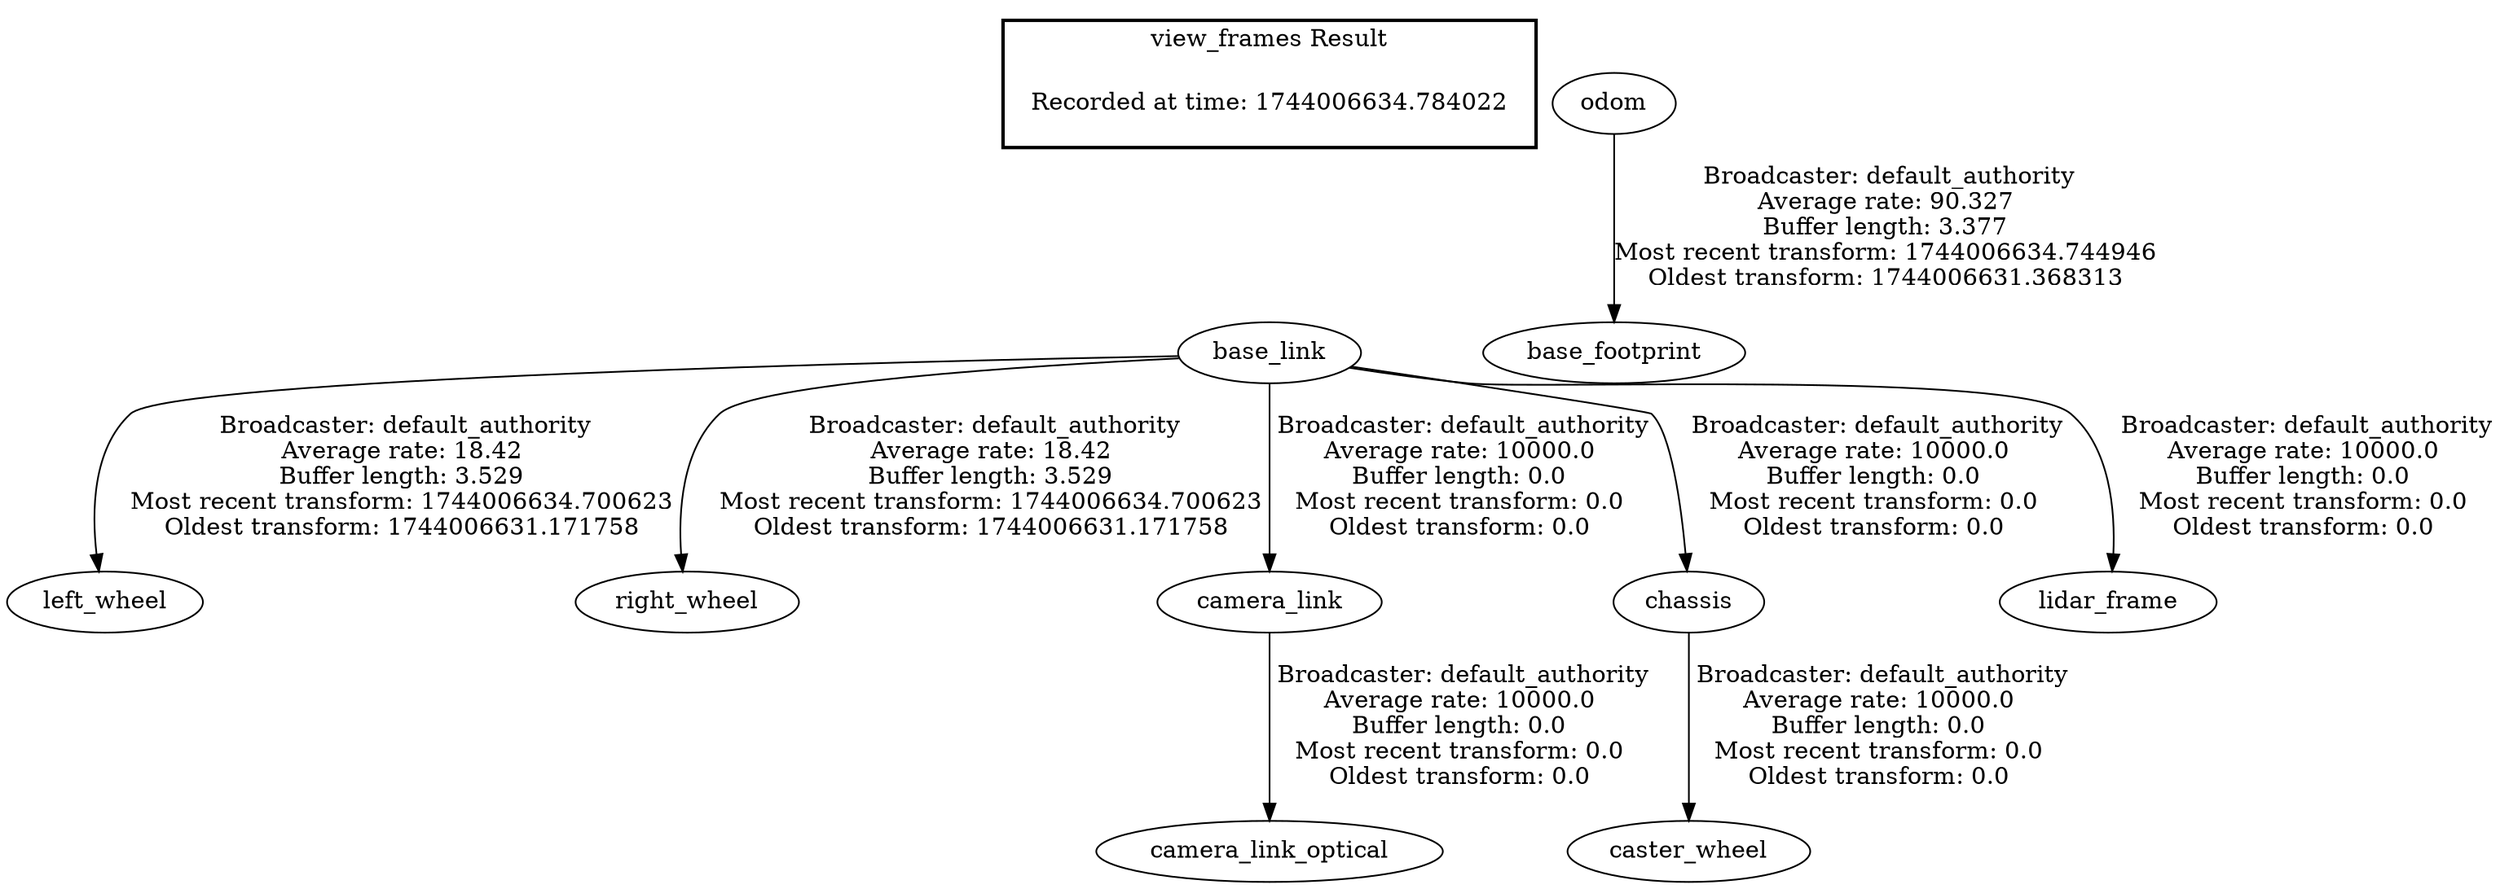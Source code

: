 digraph G {
"base_link" -> "left_wheel"[label=" Broadcaster: default_authority\nAverage rate: 18.42\nBuffer length: 3.529\nMost recent transform: 1744006634.700623\nOldest transform: 1744006631.171758\n"];
"base_link" -> "right_wheel"[label=" Broadcaster: default_authority\nAverage rate: 18.42\nBuffer length: 3.529\nMost recent transform: 1744006634.700623\nOldest transform: 1744006631.171758\n"];
"odom" -> "base_footprint"[label=" Broadcaster: default_authority\nAverage rate: 90.327\nBuffer length: 3.377\nMost recent transform: 1744006634.744946\nOldest transform: 1744006631.368313\n"];
"base_link" -> "camera_link"[label=" Broadcaster: default_authority\nAverage rate: 10000.0\nBuffer length: 0.0\nMost recent transform: 0.0\nOldest transform: 0.0\n"];
"camera_link" -> "camera_link_optical"[label=" Broadcaster: default_authority\nAverage rate: 10000.0\nBuffer length: 0.0\nMost recent transform: 0.0\nOldest transform: 0.0\n"];
"chassis" -> "caster_wheel"[label=" Broadcaster: default_authority\nAverage rate: 10000.0\nBuffer length: 0.0\nMost recent transform: 0.0\nOldest transform: 0.0\n"];
"base_link" -> "chassis"[label=" Broadcaster: default_authority\nAverage rate: 10000.0\nBuffer length: 0.0\nMost recent transform: 0.0\nOldest transform: 0.0\n"];
"base_link" -> "lidar_frame"[label=" Broadcaster: default_authority\nAverage rate: 10000.0\nBuffer length: 0.0\nMost recent transform: 0.0\nOldest transform: 0.0\n"];
edge [style=invis];
 subgraph cluster_legend { style=bold; color=black; label ="view_frames Result";
"Recorded at time: 1744006634.784022"[ shape=plaintext ] ;
}->"base_link";
}
